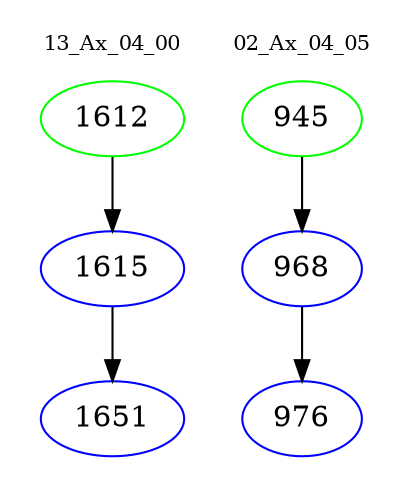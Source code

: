 digraph{
subgraph cluster_0 {
color = white
label = "13_Ax_04_00";
fontsize=10;
T0_1612 [label="1612", color="green"]
T0_1612 -> T0_1615 [color="black"]
T0_1615 [label="1615", color="blue"]
T0_1615 -> T0_1651 [color="black"]
T0_1651 [label="1651", color="blue"]
}
subgraph cluster_1 {
color = white
label = "02_Ax_04_05";
fontsize=10;
T1_945 [label="945", color="green"]
T1_945 -> T1_968 [color="black"]
T1_968 [label="968", color="blue"]
T1_968 -> T1_976 [color="black"]
T1_976 [label="976", color="blue"]
}
}
